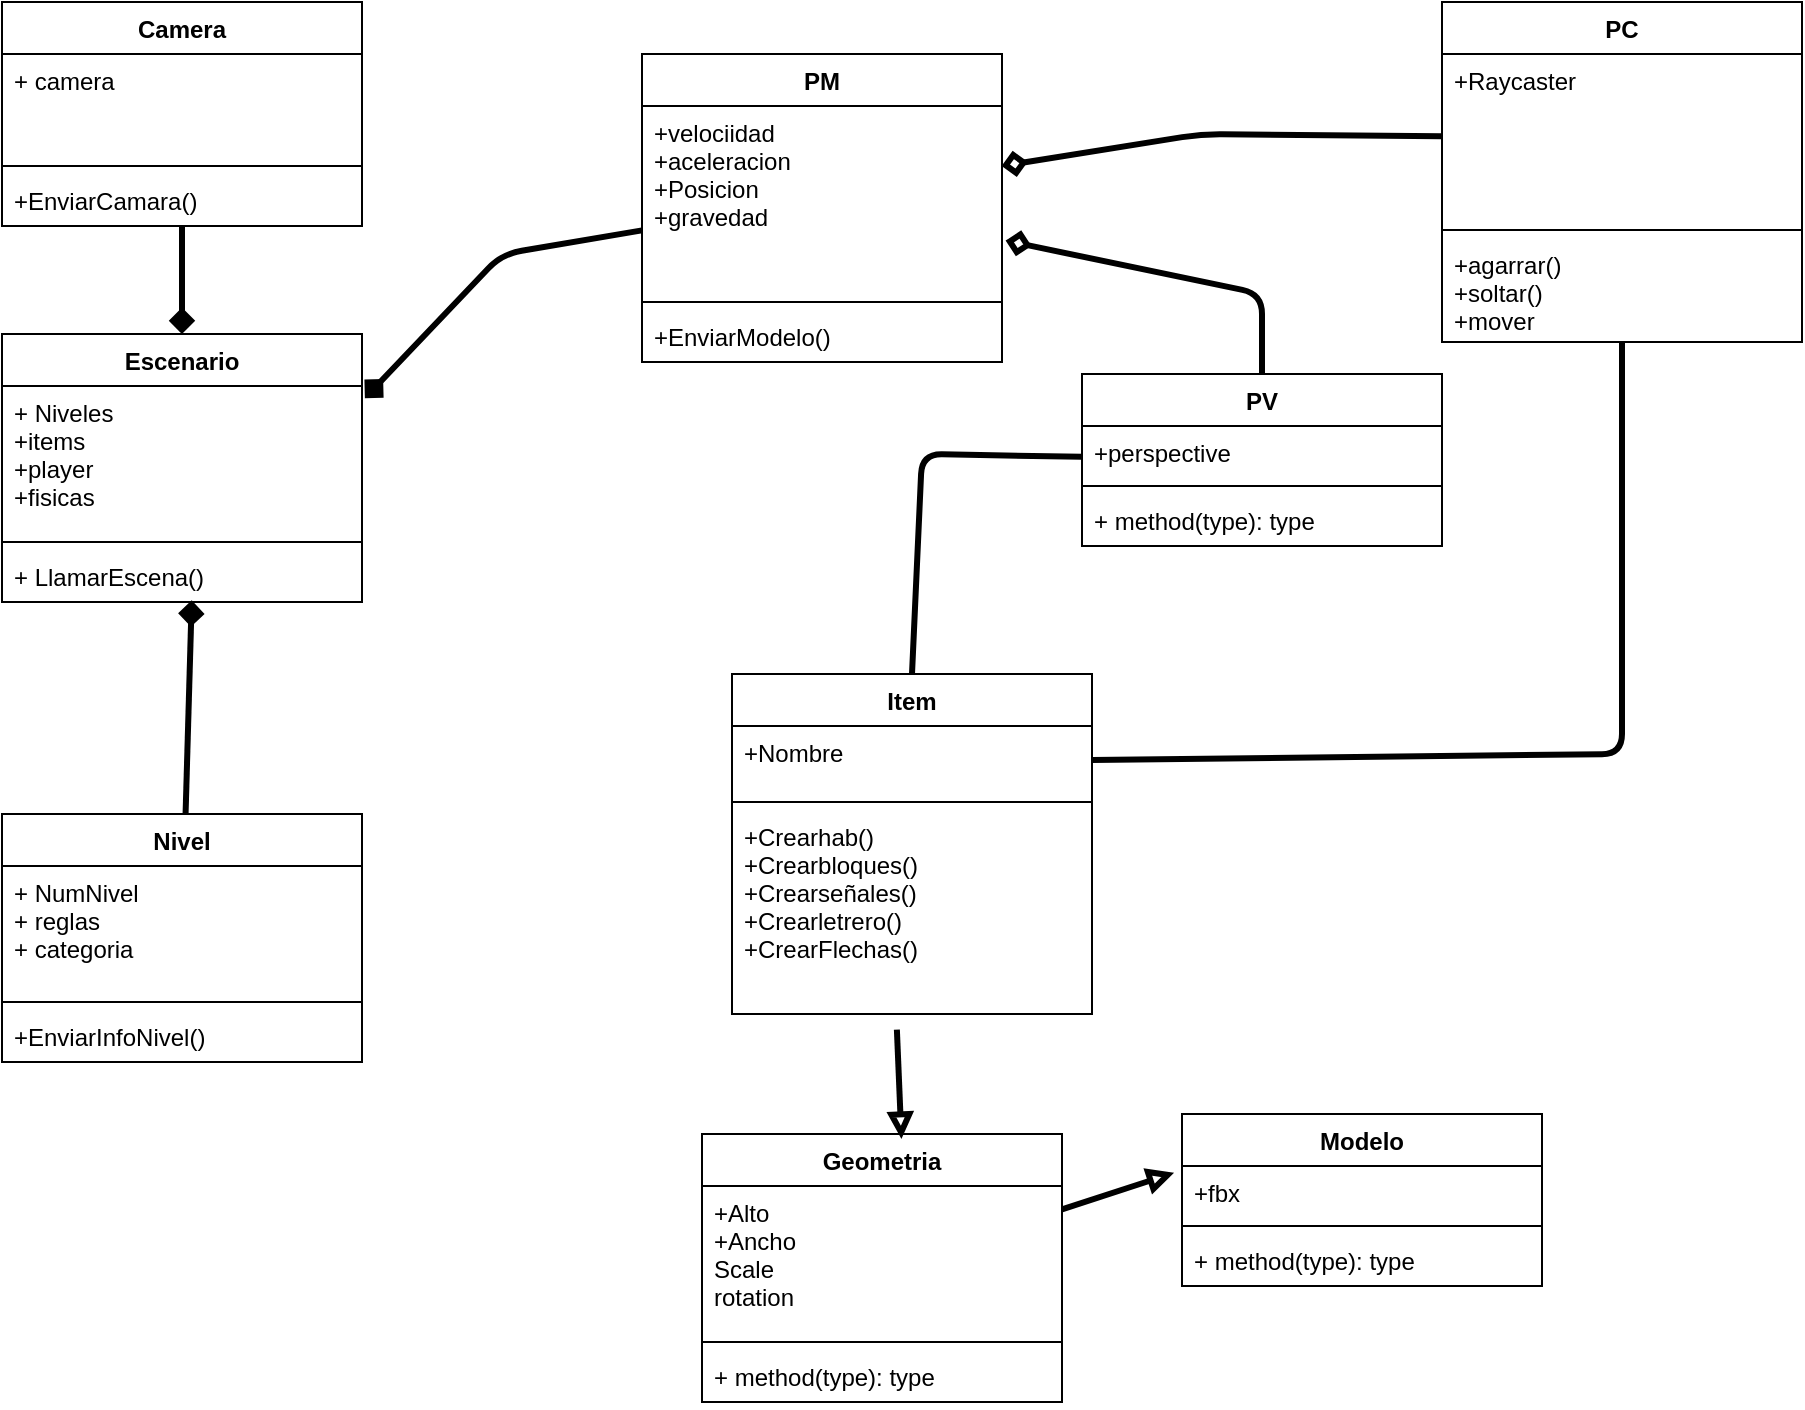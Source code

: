 <mxfile>
    <diagram id="CYZJI0jeW3LQdEHii5xR" name="Page-1">
        <mxGraphModel dx="-130" dy="593" grid="1" gridSize="10" guides="1" tooltips="1" connect="1" arrows="1" fold="1" page="1" pageScale="1" pageWidth="850" pageHeight="1100" math="0" shadow="0">
            <root>
                <mxCell id="0"/>
                <mxCell id="1" parent="0"/>
                <mxCell id="197" value="Escenario" style="swimlane;fontStyle=1;align=center;verticalAlign=top;childLayout=stackLayout;horizontal=1;startSize=26;horizontalStack=0;resizeParent=1;resizeParentMax=0;resizeLast=0;collapsible=1;marginBottom=0;" parent="1" vertex="1">
                    <mxGeometry x="910" y="190" width="180" height="134" as="geometry"/>
                </mxCell>
                <mxCell id="198" value="+ Niveles&#10;+items&#10;+player&#10;+fisicas&#10;" style="text;strokeColor=none;fillColor=none;align=left;verticalAlign=top;spacingLeft=4;spacingRight=4;overflow=hidden;rotatable=0;points=[[0,0.5],[1,0.5]];portConstraint=eastwest;" parent="197" vertex="1">
                    <mxGeometry y="26" width="180" height="74" as="geometry"/>
                </mxCell>
                <mxCell id="199" value="" style="line;strokeWidth=1;fillColor=none;align=left;verticalAlign=middle;spacingTop=-1;spacingLeft=3;spacingRight=3;rotatable=0;labelPosition=right;points=[];portConstraint=eastwest;strokeColor=inherit;" parent="197" vertex="1">
                    <mxGeometry y="100" width="180" height="8" as="geometry"/>
                </mxCell>
                <mxCell id="200" value="+ LlamarEscena()" style="text;strokeColor=none;fillColor=none;align=left;verticalAlign=top;spacingLeft=4;spacingRight=4;overflow=hidden;rotatable=0;points=[[0,0.5],[1,0.5]];portConstraint=eastwest;" parent="197" vertex="1">
                    <mxGeometry y="108" width="180" height="26" as="geometry"/>
                </mxCell>
                <mxCell id="236" style="edgeStyle=none;html=1;strokeWidth=3;endArrow=diamond;endFill=1;entryX=0.527;entryY=0.968;entryDx=0;entryDy=0;entryPerimeter=0;" parent="1" source="203" target="200" edge="1">
                    <mxGeometry relative="1" as="geometry">
                        <mxPoint x="1000" y="310" as="targetPoint"/>
                    </mxGeometry>
                </mxCell>
                <mxCell id="203" value="Nivel" style="swimlane;fontStyle=1;align=center;verticalAlign=top;childLayout=stackLayout;horizontal=1;startSize=26;horizontalStack=0;resizeParent=1;resizeParentMax=0;resizeLast=0;collapsible=1;marginBottom=0;" parent="1" vertex="1">
                    <mxGeometry x="910" y="430" width="180" height="124" as="geometry"/>
                </mxCell>
                <mxCell id="204" value="+ NumNivel&#10;+ reglas&#10;+ categoria" style="text;strokeColor=none;fillColor=none;align=left;verticalAlign=top;spacingLeft=4;spacingRight=4;overflow=hidden;rotatable=0;points=[[0,0.5],[1,0.5]];portConstraint=eastwest;" parent="203" vertex="1">
                    <mxGeometry y="26" width="180" height="64" as="geometry"/>
                </mxCell>
                <mxCell id="205" value="" style="line;strokeWidth=1;fillColor=none;align=left;verticalAlign=middle;spacingTop=-1;spacingLeft=3;spacingRight=3;rotatable=0;labelPosition=right;points=[];portConstraint=eastwest;strokeColor=inherit;" parent="203" vertex="1">
                    <mxGeometry y="90" width="180" height="8" as="geometry"/>
                </mxCell>
                <mxCell id="206" value="+EnviarInfoNivel()" style="text;strokeColor=none;fillColor=none;align=left;verticalAlign=top;spacingLeft=4;spacingRight=4;overflow=hidden;rotatable=0;points=[[0,0.5],[1,0.5]];portConstraint=eastwest;" parent="203" vertex="1">
                    <mxGeometry y="98" width="180" height="26" as="geometry"/>
                </mxCell>
                <mxCell id="235" style="edgeStyle=none;html=1;entryX=0.5;entryY=0;entryDx=0;entryDy=0;endArrow=diamond;endFill=1;strokeWidth=3;" parent="1" source="207" target="197" edge="1">
                    <mxGeometry relative="1" as="geometry"/>
                </mxCell>
                <mxCell id="207" value="Camera" style="swimlane;fontStyle=1;align=center;verticalAlign=top;childLayout=stackLayout;horizontal=1;startSize=26;horizontalStack=0;resizeParent=1;resizeParentMax=0;resizeLast=0;collapsible=1;marginBottom=0;" parent="1" vertex="1">
                    <mxGeometry x="910" y="24" width="180" height="112" as="geometry"/>
                </mxCell>
                <mxCell id="208" value="+ camera" style="text;strokeColor=none;fillColor=none;align=left;verticalAlign=top;spacingLeft=4;spacingRight=4;overflow=hidden;rotatable=0;points=[[0,0.5],[1,0.5]];portConstraint=eastwest;" parent="207" vertex="1">
                    <mxGeometry y="26" width="180" height="52" as="geometry"/>
                </mxCell>
                <mxCell id="209" value="" style="line;strokeWidth=1;fillColor=none;align=left;verticalAlign=middle;spacingTop=-1;spacingLeft=3;spacingRight=3;rotatable=0;labelPosition=right;points=[];portConstraint=eastwest;strokeColor=inherit;" parent="207" vertex="1">
                    <mxGeometry y="78" width="180" height="8" as="geometry"/>
                </mxCell>
                <mxCell id="210" value="+EnviarCamara()" style="text;strokeColor=none;fillColor=none;align=left;verticalAlign=top;spacingLeft=4;spacingRight=4;overflow=hidden;rotatable=0;points=[[0,0.5],[1,0.5]];portConstraint=eastwest;" parent="207" vertex="1">
                    <mxGeometry y="86" width="180" height="26" as="geometry"/>
                </mxCell>
                <mxCell id="211" value="PM" style="swimlane;fontStyle=1;align=center;verticalAlign=top;childLayout=stackLayout;horizontal=1;startSize=26;horizontalStack=0;resizeParent=1;resizeParentMax=0;resizeLast=0;collapsible=1;marginBottom=0;" parent="1" vertex="1">
                    <mxGeometry x="1230" y="50" width="180" height="154" as="geometry"/>
                </mxCell>
                <mxCell id="212" value="+velociidad&#10;+aceleracion&#10;+Posicion&#10;+gravedad" style="text;strokeColor=none;fillColor=none;align=left;verticalAlign=top;spacingLeft=4;spacingRight=4;overflow=hidden;rotatable=0;points=[[0,0.5],[1,0.5]];portConstraint=eastwest;" parent="211" vertex="1">
                    <mxGeometry y="26" width="180" height="94" as="geometry"/>
                </mxCell>
                <mxCell id="213" value="" style="line;strokeWidth=1;fillColor=none;align=left;verticalAlign=middle;spacingTop=-1;spacingLeft=3;spacingRight=3;rotatable=0;labelPosition=right;points=[];portConstraint=eastwest;strokeColor=inherit;" parent="211" vertex="1">
                    <mxGeometry y="120" width="180" height="8" as="geometry"/>
                </mxCell>
                <mxCell id="214" value="+EnviarModelo()" style="text;strokeColor=none;fillColor=none;align=left;verticalAlign=top;spacingLeft=4;spacingRight=4;overflow=hidden;rotatable=0;points=[[0,0.5],[1,0.5]];portConstraint=eastwest;" parent="211" vertex="1">
                    <mxGeometry y="128" width="180" height="26" as="geometry"/>
                </mxCell>
                <mxCell id="239" style="edgeStyle=none;html=1;entryX=1.01;entryY=0.716;entryDx=0;entryDy=0;entryPerimeter=0;strokeWidth=3;endArrow=diamond;endFill=0;" parent="1" source="215" target="212" edge="1">
                    <mxGeometry relative="1" as="geometry">
                        <Array as="points">
                            <mxPoint x="1540" y="170"/>
                        </Array>
                    </mxGeometry>
                </mxCell>
                <mxCell id="245" style="edgeStyle=none;html=1;entryX=0.5;entryY=0;entryDx=0;entryDy=0;strokeWidth=3;endArrow=none;endFill=0;" parent="1" source="215" target="223" edge="1">
                    <mxGeometry relative="1" as="geometry">
                        <Array as="points">
                            <mxPoint x="1370" y="250"/>
                        </Array>
                    </mxGeometry>
                </mxCell>
                <mxCell id="215" value="PV" style="swimlane;fontStyle=1;align=center;verticalAlign=top;childLayout=stackLayout;horizontal=1;startSize=26;horizontalStack=0;resizeParent=1;resizeParentMax=0;resizeLast=0;collapsible=1;marginBottom=0;" parent="1" vertex="1">
                    <mxGeometry x="1450" y="210" width="180" height="86" as="geometry"/>
                </mxCell>
                <mxCell id="216" value="+perspective" style="text;strokeColor=none;fillColor=none;align=left;verticalAlign=top;spacingLeft=4;spacingRight=4;overflow=hidden;rotatable=0;points=[[0,0.5],[1,0.5]];portConstraint=eastwest;" parent="215" vertex="1">
                    <mxGeometry y="26" width="180" height="26" as="geometry"/>
                </mxCell>
                <mxCell id="217" value="" style="line;strokeWidth=1;fillColor=none;align=left;verticalAlign=middle;spacingTop=-1;spacingLeft=3;spacingRight=3;rotatable=0;labelPosition=right;points=[];portConstraint=eastwest;strokeColor=inherit;" parent="215" vertex="1">
                    <mxGeometry y="52" width="180" height="8" as="geometry"/>
                </mxCell>
                <mxCell id="218" value="+ method(type): type" style="text;strokeColor=none;fillColor=none;align=left;verticalAlign=top;spacingLeft=4;spacingRight=4;overflow=hidden;rotatable=0;points=[[0,0.5],[1,0.5]];portConstraint=eastwest;" parent="215" vertex="1">
                    <mxGeometry y="60" width="180" height="26" as="geometry"/>
                </mxCell>
                <mxCell id="246" style="edgeStyle=none;html=1;entryX=1;entryY=0.5;entryDx=0;entryDy=0;strokeWidth=3;endArrow=none;endFill=0;" parent="1" source="219" target="224" edge="1">
                    <mxGeometry relative="1" as="geometry">
                        <Array as="points">
                            <mxPoint x="1720" y="400"/>
                        </Array>
                    </mxGeometry>
                </mxCell>
                <mxCell id="219" value="PC" style="swimlane;fontStyle=1;align=center;verticalAlign=top;childLayout=stackLayout;horizontal=1;startSize=26;horizontalStack=0;resizeParent=1;resizeParentMax=0;resizeLast=0;collapsible=1;marginBottom=0;" parent="1" vertex="1">
                    <mxGeometry x="1630" y="24" width="180" height="170" as="geometry"/>
                </mxCell>
                <mxCell id="220" value="+Raycaster&#10;" style="text;strokeColor=none;fillColor=none;align=left;verticalAlign=top;spacingLeft=4;spacingRight=4;overflow=hidden;rotatable=0;points=[[0,0.5],[1,0.5]];portConstraint=eastwest;" parent="219" vertex="1">
                    <mxGeometry y="26" width="180" height="84" as="geometry"/>
                </mxCell>
                <mxCell id="221" value="" style="line;strokeWidth=1;fillColor=none;align=left;verticalAlign=middle;spacingTop=-1;spacingLeft=3;spacingRight=3;rotatable=0;labelPosition=right;points=[];portConstraint=eastwest;strokeColor=inherit;" parent="219" vertex="1">
                    <mxGeometry y="110" width="180" height="8" as="geometry"/>
                </mxCell>
                <mxCell id="222" value="+agarrar()&#10;+soltar()&#10;+mover" style="text;strokeColor=none;fillColor=none;align=left;verticalAlign=top;spacingLeft=4;spacingRight=4;overflow=hidden;rotatable=0;points=[[0,0.5],[1,0.5]];portConstraint=eastwest;" parent="219" vertex="1">
                    <mxGeometry y="118" width="180" height="52" as="geometry"/>
                </mxCell>
                <mxCell id="223" value="Item" style="swimlane;fontStyle=1;align=center;verticalAlign=top;childLayout=stackLayout;horizontal=1;startSize=26;horizontalStack=0;resizeParent=1;resizeParentMax=0;resizeLast=0;collapsible=1;marginBottom=0;" parent="1" vertex="1">
                    <mxGeometry x="1275" y="360" width="180" height="170" as="geometry"/>
                </mxCell>
                <mxCell id="224" value="+Nombre" style="text;strokeColor=none;fillColor=none;align=left;verticalAlign=top;spacingLeft=4;spacingRight=4;overflow=hidden;rotatable=0;points=[[0,0.5],[1,0.5]];portConstraint=eastwest;" parent="223" vertex="1">
                    <mxGeometry y="26" width="180" height="34" as="geometry"/>
                </mxCell>
                <mxCell id="225" value="" style="line;strokeWidth=1;fillColor=none;align=left;verticalAlign=middle;spacingTop=-1;spacingLeft=3;spacingRight=3;rotatable=0;labelPosition=right;points=[];portConstraint=eastwest;strokeColor=inherit;" parent="223" vertex="1">
                    <mxGeometry y="60" width="180" height="8" as="geometry"/>
                </mxCell>
                <mxCell id="226" value="+Crearhab()&#10;+Crearbloques()&#10;+Crearseñales()&#10;+Crearletrero()&#10;+CrearFlechas()" style="text;strokeColor=none;fillColor=none;align=left;verticalAlign=top;spacingLeft=4;spacingRight=4;overflow=hidden;rotatable=0;points=[[0,0.5],[1,0.5]];portConstraint=eastwest;" parent="223" vertex="1">
                    <mxGeometry y="68" width="180" height="102" as="geometry"/>
                </mxCell>
                <mxCell id="240" style="edgeStyle=none;html=1;entryX=-0.022;entryY=0.132;entryDx=0;entryDy=0;strokeWidth=3;endArrow=block;endFill=0;entryPerimeter=0;" parent="1" source="227" target="232" edge="1">
                    <mxGeometry relative="1" as="geometry"/>
                </mxCell>
                <mxCell id="227" value="Geometria" style="swimlane;fontStyle=1;align=center;verticalAlign=top;childLayout=stackLayout;horizontal=1;startSize=26;horizontalStack=0;resizeParent=1;resizeParentMax=0;resizeLast=0;collapsible=1;marginBottom=0;" parent="1" vertex="1">
                    <mxGeometry x="1260" y="590" width="180" height="134" as="geometry"/>
                </mxCell>
                <mxCell id="228" value="+Alto &#10;+Ancho&#10;Scale&#10;rotation" style="text;strokeColor=none;fillColor=none;align=left;verticalAlign=top;spacingLeft=4;spacingRight=4;overflow=hidden;rotatable=0;points=[[0,0.5],[1,0.5]];portConstraint=eastwest;" parent="227" vertex="1">
                    <mxGeometry y="26" width="180" height="74" as="geometry"/>
                </mxCell>
                <mxCell id="229" value="" style="line;strokeWidth=1;fillColor=none;align=left;verticalAlign=middle;spacingTop=-1;spacingLeft=3;spacingRight=3;rotatable=0;labelPosition=right;points=[];portConstraint=eastwest;strokeColor=inherit;" parent="227" vertex="1">
                    <mxGeometry y="100" width="180" height="8" as="geometry"/>
                </mxCell>
                <mxCell id="230" value="+ method(type): type" style="text;strokeColor=none;fillColor=none;align=left;verticalAlign=top;spacingLeft=4;spacingRight=4;overflow=hidden;rotatable=0;points=[[0,0.5],[1,0.5]];portConstraint=eastwest;" parent="227" vertex="1">
                    <mxGeometry y="108" width="180" height="26" as="geometry"/>
                </mxCell>
                <mxCell id="231" value="Modelo" style="swimlane;fontStyle=1;align=center;verticalAlign=top;childLayout=stackLayout;horizontal=1;startSize=26;horizontalStack=0;resizeParent=1;resizeParentMax=0;resizeLast=0;collapsible=1;marginBottom=0;" parent="1" vertex="1">
                    <mxGeometry x="1500" y="580" width="180" height="86" as="geometry"/>
                </mxCell>
                <mxCell id="232" value="+fbx" style="text;strokeColor=none;fillColor=none;align=left;verticalAlign=top;spacingLeft=4;spacingRight=4;overflow=hidden;rotatable=0;points=[[0,0.5],[1,0.5]];portConstraint=eastwest;" parent="231" vertex="1">
                    <mxGeometry y="26" width="180" height="26" as="geometry"/>
                </mxCell>
                <mxCell id="233" value="" style="line;strokeWidth=1;fillColor=none;align=left;verticalAlign=middle;spacingTop=-1;spacingLeft=3;spacingRight=3;rotatable=0;labelPosition=right;points=[];portConstraint=eastwest;strokeColor=inherit;" parent="231" vertex="1">
                    <mxGeometry y="52" width="180" height="8" as="geometry"/>
                </mxCell>
                <mxCell id="234" value="+ method(type): type" style="text;strokeColor=none;fillColor=none;align=left;verticalAlign=top;spacingLeft=4;spacingRight=4;overflow=hidden;rotatable=0;points=[[0,0.5],[1,0.5]];portConstraint=eastwest;" parent="231" vertex="1">
                    <mxGeometry y="60" width="180" height="26" as="geometry"/>
                </mxCell>
                <mxCell id="237" style="edgeStyle=none;html=1;entryX=1.008;entryY=0.082;entryDx=0;entryDy=0;strokeWidth=3;endArrow=diamond;endFill=1;entryPerimeter=0;" parent="1" source="212" target="198" edge="1">
                    <mxGeometry relative="1" as="geometry">
                        <Array as="points">
                            <mxPoint x="1160" y="150"/>
                        </Array>
                    </mxGeometry>
                </mxCell>
                <mxCell id="241" style="edgeStyle=none;html=1;entryX=0.554;entryY=0.019;entryDx=0;entryDy=0;entryPerimeter=0;strokeWidth=3;endArrow=block;endFill=0;exitX=0.458;exitY=1.077;exitDx=0;exitDy=0;exitPerimeter=0;" parent="1" source="226" target="227" edge="1">
                    <mxGeometry relative="1" as="geometry">
                        <Array as="points"/>
                    </mxGeometry>
                </mxCell>
                <mxCell id="242" style="edgeStyle=none;html=1;entryX=0.999;entryY=0.319;entryDx=0;entryDy=0;strokeWidth=3;endArrow=diamond;endFill=0;entryPerimeter=0;" parent="1" source="220" target="212" edge="1">
                    <mxGeometry relative="1" as="geometry">
                        <Array as="points">
                            <mxPoint x="1510" y="90"/>
                        </Array>
                    </mxGeometry>
                </mxCell>
            </root>
        </mxGraphModel>
    </diagram>
</mxfile>
